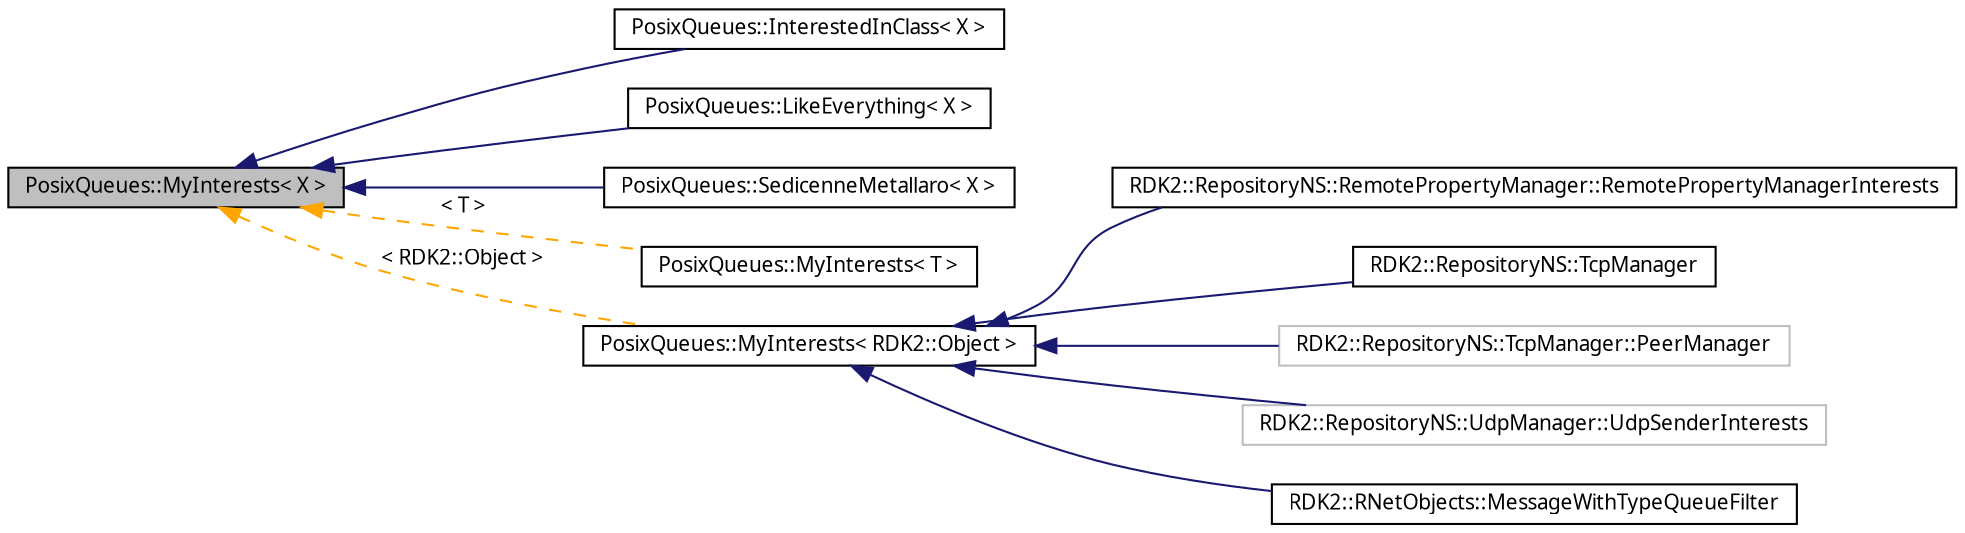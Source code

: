 digraph G
{
  edge [fontname="FreeSans.ttf",fontsize=10,labelfontname="FreeSans.ttf",labelfontsize=10];
  node [fontname="FreeSans.ttf",fontsize=10,shape=record];
  rankdir=LR;
  Node1 [label="PosixQueues::MyInterests\< X \>",height=0.2,width=0.4,color="black", fillcolor="grey75", style="filled" fontcolor="black"];
  Node1 -> Node2 [dir=back,color="midnightblue",fontsize=10,style="solid",fontname="FreeSans.ttf"];
  Node2 [label="PosixQueues::InterestedInClass\< X \>",height=0.2,width=0.4,color="black", fillcolor="white", style="filled",URL="$struct_posix_queues_1_1_interested_in_class.html"];
  Node1 -> Node3 [dir=back,color="midnightblue",fontsize=10,style="solid",fontname="FreeSans.ttf"];
  Node3 [label="PosixQueues::LikeEverything\< X \>",height=0.2,width=0.4,color="black", fillcolor="white", style="filled",URL="$struct_posix_queues_1_1_like_everything.html"];
  Node1 -> Node4 [dir=back,color="midnightblue",fontsize=10,style="solid",fontname="FreeSans.ttf"];
  Node4 [label="PosixQueues::SedicenneMetallaro\< X \>",height=0.2,width=0.4,color="black", fillcolor="white", style="filled",URL="$struct_posix_queues_1_1_sedicenne_metallaro.html"];
  Node1 -> Node5 [dir=back,color="orange",fontsize=10,style="dashed",label="\< T \>",fontname="FreeSans.ttf"];
  Node5 [label="PosixQueues::MyInterests\< T \>",height=0.2,width=0.4,color="black", fillcolor="white", style="filled",URL="$struct_posix_queues_1_1_my_interests.html"];
  Node1 -> Node6 [dir=back,color="orange",fontsize=10,style="dashed",label="\< RDK2::Object \>",fontname="FreeSans.ttf"];
  Node6 [label="PosixQueues::MyInterests\< RDK2::Object \>",height=0.2,width=0.4,color="black", fillcolor="white", style="filled",URL="$struct_posix_queues_1_1_my_interests.html"];
  Node6 -> Node7 [dir=back,color="midnightblue",fontsize=10,style="solid",fontname="FreeSans.ttf"];
  Node7 [label="RDK2::RepositoryNS::RemotePropertyManager::RemotePropertyManagerInterests",height=0.2,width=0.4,color="black", fillcolor="white", style="filled",URL="$class_r_d_k2_1_1_repository_n_s_1_1_remote_property_manager_1_1_remote_property_manager_interests.html"];
  Node6 -> Node8 [dir=back,color="midnightblue",fontsize=10,style="solid",fontname="FreeSans.ttf"];
  Node8 [label="RDK2::RepositoryNS::TcpManager",height=0.2,width=0.4,color="black", fillcolor="white", style="filled",URL="$class_r_d_k2_1_1_repository_n_s_1_1_tcp_manager.html"];
  Node6 -> Node9 [dir=back,color="midnightblue",fontsize=10,style="solid",fontname="FreeSans.ttf"];
  Node9 [label="RDK2::RepositoryNS::TcpManager::PeerManager",height=0.2,width=0.4,color="grey75", fillcolor="white", style="filled"];
  Node6 -> Node10 [dir=back,color="midnightblue",fontsize=10,style="solid",fontname="FreeSans.ttf"];
  Node10 [label="RDK2::RepositoryNS::UdpManager::UdpSenderInterests",height=0.2,width=0.4,color="grey75", fillcolor="white", style="filled"];
  Node6 -> Node11 [dir=back,color="midnightblue",fontsize=10,style="solid",fontname="FreeSans.ttf"];
  Node11 [label="RDK2::RNetObjects::MessageWithTypeQueueFilter",height=0.2,width=0.4,color="black", fillcolor="white", style="filled",URL="$struct_r_d_k2_1_1_r_net_objects_1_1_message_with_type_queue_filter.html",tooltip="Interesse verso messaggi di un certo tipo."];
}
